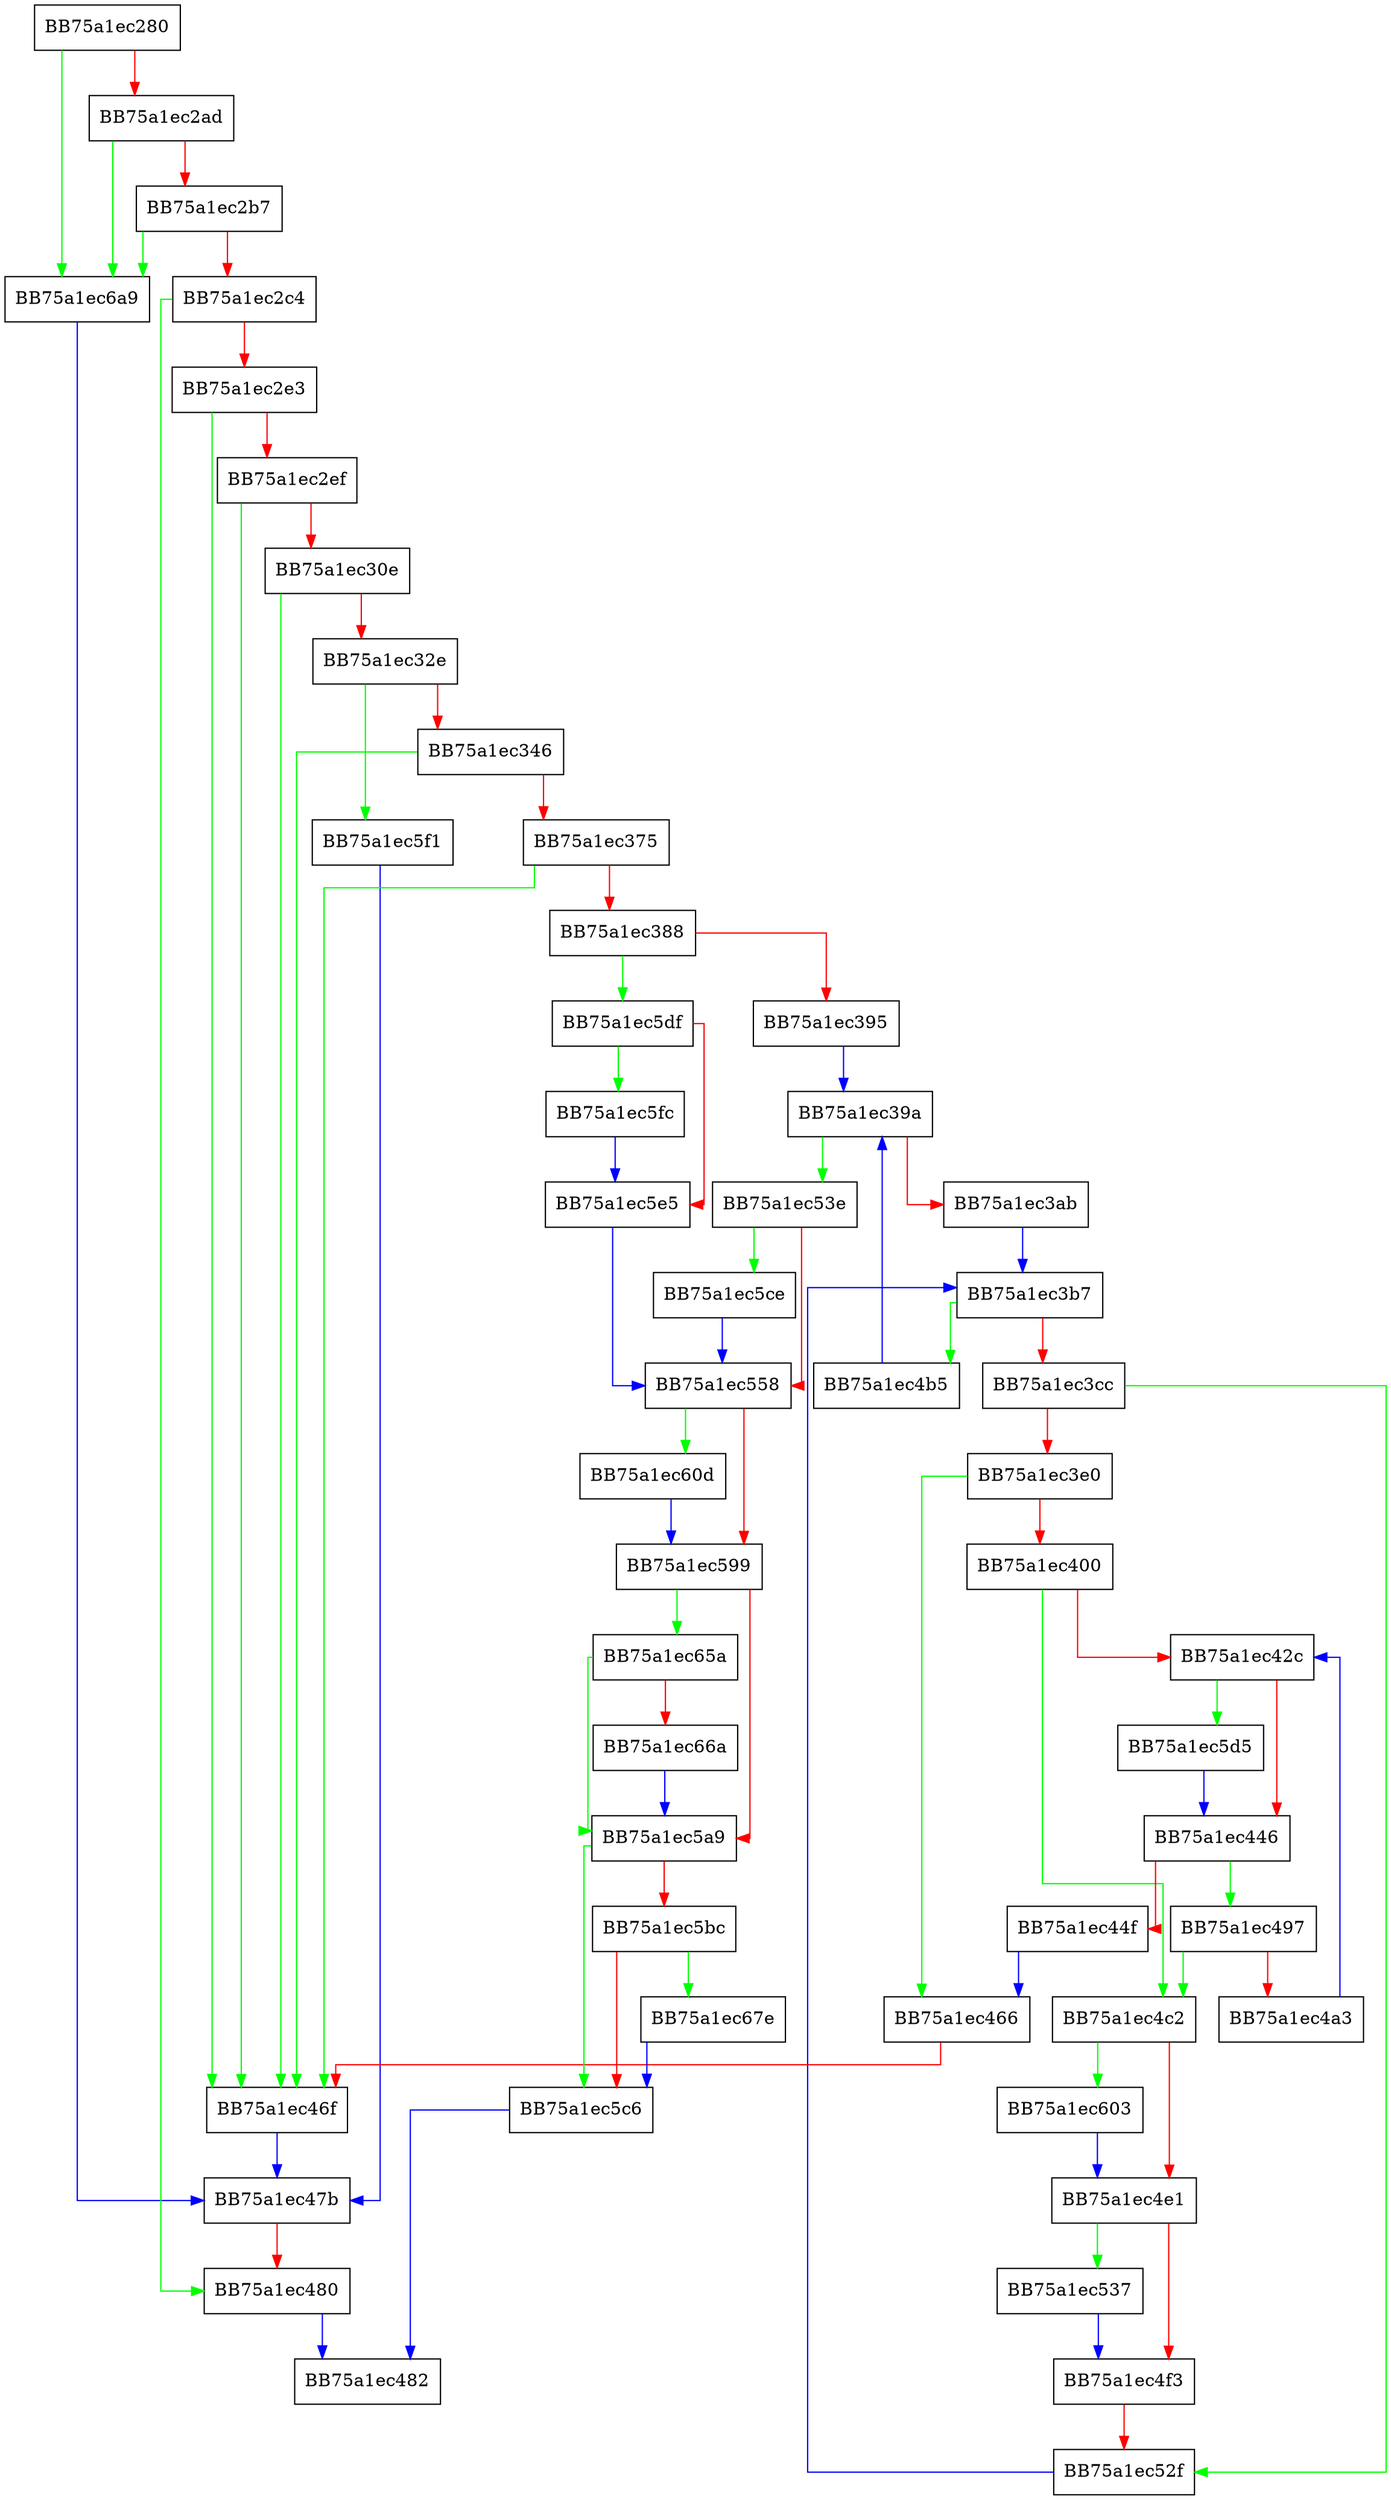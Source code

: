 digraph resize_VMM {
  node [shape="box"];
  graph [splines=ortho];
  BB75a1ec280 -> BB75a1ec6a9 [color="green"];
  BB75a1ec280 -> BB75a1ec2ad [color="red"];
  BB75a1ec2ad -> BB75a1ec6a9 [color="green"];
  BB75a1ec2ad -> BB75a1ec2b7 [color="red"];
  BB75a1ec2b7 -> BB75a1ec6a9 [color="green"];
  BB75a1ec2b7 -> BB75a1ec2c4 [color="red"];
  BB75a1ec2c4 -> BB75a1ec480 [color="green"];
  BB75a1ec2c4 -> BB75a1ec2e3 [color="red"];
  BB75a1ec2e3 -> BB75a1ec46f [color="green"];
  BB75a1ec2e3 -> BB75a1ec2ef [color="red"];
  BB75a1ec2ef -> BB75a1ec46f [color="green"];
  BB75a1ec2ef -> BB75a1ec30e [color="red"];
  BB75a1ec30e -> BB75a1ec46f [color="green"];
  BB75a1ec30e -> BB75a1ec32e [color="red"];
  BB75a1ec32e -> BB75a1ec5f1 [color="green"];
  BB75a1ec32e -> BB75a1ec346 [color="red"];
  BB75a1ec346 -> BB75a1ec46f [color="green"];
  BB75a1ec346 -> BB75a1ec375 [color="red"];
  BB75a1ec375 -> BB75a1ec46f [color="green"];
  BB75a1ec375 -> BB75a1ec388 [color="red"];
  BB75a1ec388 -> BB75a1ec5df [color="green"];
  BB75a1ec388 -> BB75a1ec395 [color="red"];
  BB75a1ec395 -> BB75a1ec39a [color="blue"];
  BB75a1ec39a -> BB75a1ec53e [color="green"];
  BB75a1ec39a -> BB75a1ec3ab [color="red"];
  BB75a1ec3ab -> BB75a1ec3b7 [color="blue"];
  BB75a1ec3b7 -> BB75a1ec4b5 [color="green"];
  BB75a1ec3b7 -> BB75a1ec3cc [color="red"];
  BB75a1ec3cc -> BB75a1ec52f [color="green"];
  BB75a1ec3cc -> BB75a1ec3e0 [color="red"];
  BB75a1ec3e0 -> BB75a1ec466 [color="green"];
  BB75a1ec3e0 -> BB75a1ec400 [color="red"];
  BB75a1ec400 -> BB75a1ec4c2 [color="green"];
  BB75a1ec400 -> BB75a1ec42c [color="red"];
  BB75a1ec42c -> BB75a1ec5d5 [color="green"];
  BB75a1ec42c -> BB75a1ec446 [color="red"];
  BB75a1ec446 -> BB75a1ec497 [color="green"];
  BB75a1ec446 -> BB75a1ec44f [color="red"];
  BB75a1ec44f -> BB75a1ec466 [color="blue"];
  BB75a1ec466 -> BB75a1ec46f [color="red"];
  BB75a1ec46f -> BB75a1ec47b [color="blue"];
  BB75a1ec47b -> BB75a1ec480 [color="red"];
  BB75a1ec480 -> BB75a1ec482 [color="blue"];
  BB75a1ec497 -> BB75a1ec4c2 [color="green"];
  BB75a1ec497 -> BB75a1ec4a3 [color="red"];
  BB75a1ec4a3 -> BB75a1ec42c [color="blue"];
  BB75a1ec4b5 -> BB75a1ec39a [color="blue"];
  BB75a1ec4c2 -> BB75a1ec603 [color="green"];
  BB75a1ec4c2 -> BB75a1ec4e1 [color="red"];
  BB75a1ec4e1 -> BB75a1ec537 [color="green"];
  BB75a1ec4e1 -> BB75a1ec4f3 [color="red"];
  BB75a1ec4f3 -> BB75a1ec52f [color="red"];
  BB75a1ec52f -> BB75a1ec3b7 [color="blue"];
  BB75a1ec537 -> BB75a1ec4f3 [color="blue"];
  BB75a1ec53e -> BB75a1ec5ce [color="green"];
  BB75a1ec53e -> BB75a1ec558 [color="red"];
  BB75a1ec558 -> BB75a1ec60d [color="green"];
  BB75a1ec558 -> BB75a1ec599 [color="red"];
  BB75a1ec599 -> BB75a1ec65a [color="green"];
  BB75a1ec599 -> BB75a1ec5a9 [color="red"];
  BB75a1ec5a9 -> BB75a1ec5c6 [color="green"];
  BB75a1ec5a9 -> BB75a1ec5bc [color="red"];
  BB75a1ec5bc -> BB75a1ec67e [color="green"];
  BB75a1ec5bc -> BB75a1ec5c6 [color="red"];
  BB75a1ec5c6 -> BB75a1ec482 [color="blue"];
  BB75a1ec5ce -> BB75a1ec558 [color="blue"];
  BB75a1ec5d5 -> BB75a1ec446 [color="blue"];
  BB75a1ec5df -> BB75a1ec5fc [color="green"];
  BB75a1ec5df -> BB75a1ec5e5 [color="red"];
  BB75a1ec5e5 -> BB75a1ec558 [color="blue"];
  BB75a1ec5f1 -> BB75a1ec47b [color="blue"];
  BB75a1ec5fc -> BB75a1ec5e5 [color="blue"];
  BB75a1ec603 -> BB75a1ec4e1 [color="blue"];
  BB75a1ec60d -> BB75a1ec599 [color="blue"];
  BB75a1ec65a -> BB75a1ec5a9 [color="green"];
  BB75a1ec65a -> BB75a1ec66a [color="red"];
  BB75a1ec66a -> BB75a1ec5a9 [color="blue"];
  BB75a1ec67e -> BB75a1ec5c6 [color="blue"];
  BB75a1ec6a9 -> BB75a1ec47b [color="blue"];
}
